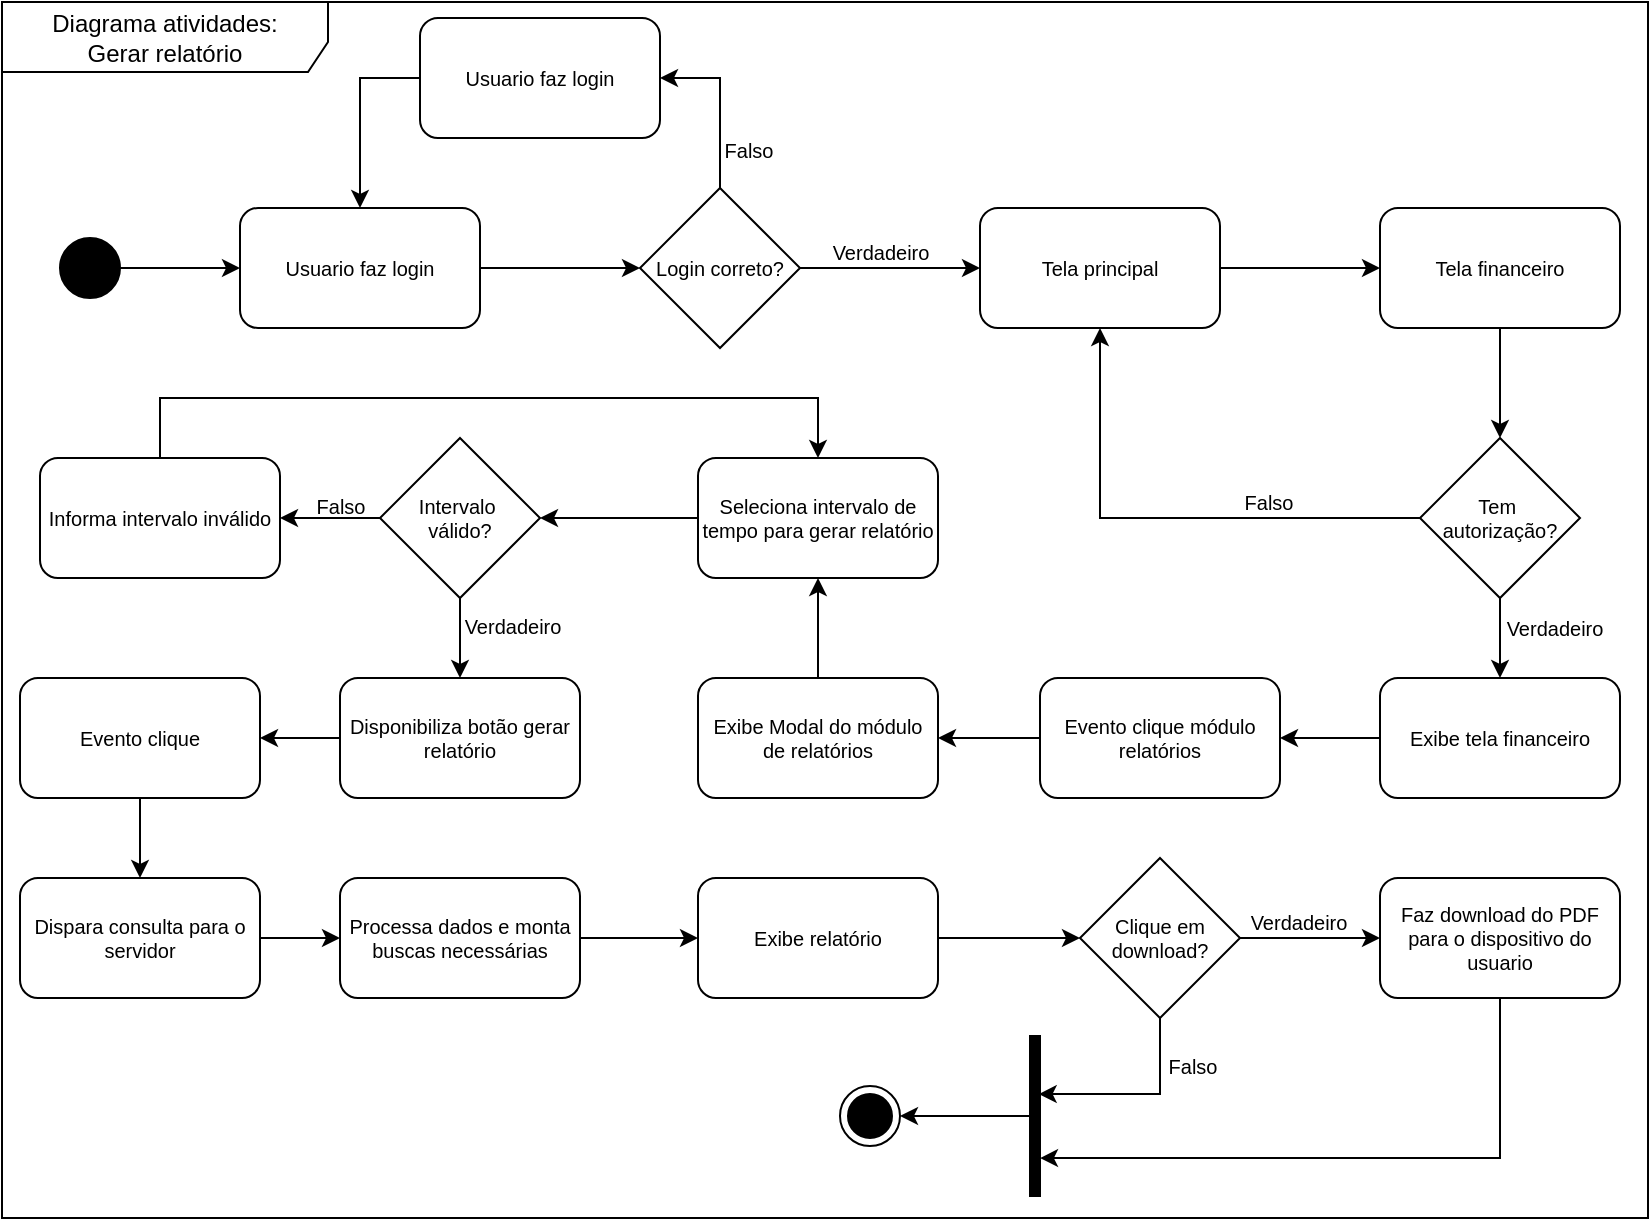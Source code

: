 <mxfile version="25.0.1">
  <diagram name="Page-1" id="P2yEPsJlVXhFW97qSKai">
    <mxGraphModel dx="1434" dy="778" grid="1" gridSize="10" guides="1" tooltips="1" connect="1" arrows="1" fold="1" page="1" pageScale="1" pageWidth="827" pageHeight="1169" math="0" shadow="0">
      <root>
        <mxCell id="0" />
        <mxCell id="1" parent="0" />
        <mxCell id="86fRKVhWkx9RXHk3TfbC-3" value="" style="edgeStyle=orthogonalEdgeStyle;rounded=0;orthogonalLoop=1;jettySize=auto;html=1;" edge="1" parent="1" source="86fRKVhWkx9RXHk3TfbC-1" target="86fRKVhWkx9RXHk3TfbC-2">
          <mxGeometry relative="1" as="geometry" />
        </mxCell>
        <mxCell id="86fRKVhWkx9RXHk3TfbC-1" value="" style="ellipse;fillColor=strokeColor;html=1;" vertex="1" parent="1">
          <mxGeometry x="30" y="120" width="30" height="30" as="geometry" />
        </mxCell>
        <mxCell id="86fRKVhWkx9RXHk3TfbC-5" value="" style="edgeStyle=orthogonalEdgeStyle;rounded=0;orthogonalLoop=1;jettySize=auto;html=1;" edge="1" parent="1" source="86fRKVhWkx9RXHk3TfbC-2" target="86fRKVhWkx9RXHk3TfbC-4">
          <mxGeometry relative="1" as="geometry" />
        </mxCell>
        <mxCell id="86fRKVhWkx9RXHk3TfbC-2" value="Usuario faz login" style="rounded=1;whiteSpace=wrap;html=1;fontSize=10;" vertex="1" parent="1">
          <mxGeometry x="120" y="105" width="120" height="60" as="geometry" />
        </mxCell>
        <mxCell id="86fRKVhWkx9RXHk3TfbC-10" style="edgeStyle=orthogonalEdgeStyle;rounded=0;orthogonalLoop=1;jettySize=auto;html=1;" edge="1" parent="1" source="86fRKVhWkx9RXHk3TfbC-4" target="86fRKVhWkx9RXHk3TfbC-7">
          <mxGeometry relative="1" as="geometry">
            <Array as="points">
              <mxPoint x="360" y="40" />
            </Array>
          </mxGeometry>
        </mxCell>
        <mxCell id="86fRKVhWkx9RXHk3TfbC-15" value="" style="edgeStyle=orthogonalEdgeStyle;rounded=0;orthogonalLoop=1;jettySize=auto;html=1;" edge="1" parent="1" source="86fRKVhWkx9RXHk3TfbC-4" target="86fRKVhWkx9RXHk3TfbC-14">
          <mxGeometry relative="1" as="geometry" />
        </mxCell>
        <mxCell id="86fRKVhWkx9RXHk3TfbC-4" value="Login correto?" style="rhombus;fontSize=10;" vertex="1" parent="1">
          <mxGeometry x="320" y="95" width="80" height="80" as="geometry" />
        </mxCell>
        <mxCell id="86fRKVhWkx9RXHk3TfbC-11" style="edgeStyle=orthogonalEdgeStyle;rounded=0;orthogonalLoop=1;jettySize=auto;html=1;entryX=0.5;entryY=0;entryDx=0;entryDy=0;" edge="1" parent="1" source="86fRKVhWkx9RXHk3TfbC-7" target="86fRKVhWkx9RXHk3TfbC-2">
          <mxGeometry relative="1" as="geometry">
            <Array as="points">
              <mxPoint x="180" y="40" />
            </Array>
          </mxGeometry>
        </mxCell>
        <mxCell id="86fRKVhWkx9RXHk3TfbC-7" value="Usuario faz login" style="rounded=1;whiteSpace=wrap;html=1;fontSize=10;" vertex="1" parent="1">
          <mxGeometry x="210" y="10" width="120" height="60" as="geometry" />
        </mxCell>
        <mxCell id="86fRKVhWkx9RXHk3TfbC-12" value="Falso" style="text;html=1;align=center;verticalAlign=middle;resizable=0;points=[];autosize=1;strokeColor=none;fillColor=none;fontSize=10;" vertex="1" parent="1">
          <mxGeometry x="349" y="61" width="50" height="30" as="geometry" />
        </mxCell>
        <mxCell id="86fRKVhWkx9RXHk3TfbC-18" value="" style="edgeStyle=orthogonalEdgeStyle;rounded=0;orthogonalLoop=1;jettySize=auto;html=1;" edge="1" parent="1" source="86fRKVhWkx9RXHk3TfbC-14" target="86fRKVhWkx9RXHk3TfbC-17">
          <mxGeometry relative="1" as="geometry" />
        </mxCell>
        <mxCell id="86fRKVhWkx9RXHk3TfbC-14" value="Tela principal" style="rounded=1;whiteSpace=wrap;html=1;fontSize=10;" vertex="1" parent="1">
          <mxGeometry x="490" y="105" width="120" height="60" as="geometry" />
        </mxCell>
        <mxCell id="86fRKVhWkx9RXHk3TfbC-16" value="Verdadeiro" style="text;html=1;align=center;verticalAlign=middle;resizable=0;points=[];autosize=1;strokeColor=none;fillColor=none;fontSize=10;" vertex="1" parent="1">
          <mxGeometry x="405" y="112" width="70" height="30" as="geometry" />
        </mxCell>
        <mxCell id="86fRKVhWkx9RXHk3TfbC-20" value="" style="edgeStyle=orthogonalEdgeStyle;rounded=0;orthogonalLoop=1;jettySize=auto;html=1;" edge="1" parent="1" source="86fRKVhWkx9RXHk3TfbC-17" target="86fRKVhWkx9RXHk3TfbC-19">
          <mxGeometry relative="1" as="geometry" />
        </mxCell>
        <mxCell id="86fRKVhWkx9RXHk3TfbC-17" value="Tela financeiro" style="rounded=1;whiteSpace=wrap;html=1;fontSize=10;" vertex="1" parent="1">
          <mxGeometry x="690" y="105" width="120" height="60" as="geometry" />
        </mxCell>
        <mxCell id="86fRKVhWkx9RXHk3TfbC-21" style="edgeStyle=orthogonalEdgeStyle;rounded=0;orthogonalLoop=1;jettySize=auto;html=1;" edge="1" parent="1" source="86fRKVhWkx9RXHk3TfbC-19" target="86fRKVhWkx9RXHk3TfbC-14">
          <mxGeometry relative="1" as="geometry" />
        </mxCell>
        <mxCell id="86fRKVhWkx9RXHk3TfbC-24" value="" style="edgeStyle=orthogonalEdgeStyle;rounded=0;orthogonalLoop=1;jettySize=auto;html=1;" edge="1" parent="1" source="86fRKVhWkx9RXHk3TfbC-19" target="86fRKVhWkx9RXHk3TfbC-23">
          <mxGeometry relative="1" as="geometry" />
        </mxCell>
        <mxCell id="86fRKVhWkx9RXHk3TfbC-19" value="Tem &#xa;autorização?" style="rhombus;fontSize=10;" vertex="1" parent="1">
          <mxGeometry x="710" y="220" width="80" height="80" as="geometry" />
        </mxCell>
        <mxCell id="86fRKVhWkx9RXHk3TfbC-22" value="Falso" style="text;html=1;align=center;verticalAlign=middle;resizable=0;points=[];autosize=1;strokeColor=none;fillColor=none;fontSize=10;" vertex="1" parent="1">
          <mxGeometry x="609" y="237" width="50" height="30" as="geometry" />
        </mxCell>
        <mxCell id="86fRKVhWkx9RXHk3TfbC-27" value="" style="edgeStyle=orthogonalEdgeStyle;rounded=0;orthogonalLoop=1;jettySize=auto;html=1;" edge="1" parent="1" source="86fRKVhWkx9RXHk3TfbC-23" target="86fRKVhWkx9RXHk3TfbC-26">
          <mxGeometry relative="1" as="geometry" />
        </mxCell>
        <mxCell id="86fRKVhWkx9RXHk3TfbC-23" value="Exibe tela financeiro" style="rounded=1;whiteSpace=wrap;html=1;fontSize=10;" vertex="1" parent="1">
          <mxGeometry x="690" y="340" width="120" height="60" as="geometry" />
        </mxCell>
        <mxCell id="86fRKVhWkx9RXHk3TfbC-25" value="Verdadeiro" style="text;html=1;align=center;verticalAlign=middle;resizable=0;points=[];autosize=1;strokeColor=none;fillColor=none;fontSize=10;" vertex="1" parent="1">
          <mxGeometry x="742" y="300" width="70" height="30" as="geometry" />
        </mxCell>
        <mxCell id="86fRKVhWkx9RXHk3TfbC-29" value="" style="edgeStyle=orthogonalEdgeStyle;rounded=0;orthogonalLoop=1;jettySize=auto;html=1;" edge="1" parent="1" source="86fRKVhWkx9RXHk3TfbC-26" target="86fRKVhWkx9RXHk3TfbC-28">
          <mxGeometry relative="1" as="geometry" />
        </mxCell>
        <mxCell id="86fRKVhWkx9RXHk3TfbC-26" value="Evento clique módulo relatórios" style="rounded=1;whiteSpace=wrap;html=1;fontSize=10;" vertex="1" parent="1">
          <mxGeometry x="520" y="340" width="120" height="60" as="geometry" />
        </mxCell>
        <mxCell id="86fRKVhWkx9RXHk3TfbC-31" value="" style="edgeStyle=orthogonalEdgeStyle;rounded=0;orthogonalLoop=1;jettySize=auto;html=1;" edge="1" parent="1" source="86fRKVhWkx9RXHk3TfbC-28" target="86fRKVhWkx9RXHk3TfbC-30">
          <mxGeometry relative="1" as="geometry" />
        </mxCell>
        <mxCell id="86fRKVhWkx9RXHk3TfbC-28" value="Exibe Modal do módulo de relatórios" style="rounded=1;whiteSpace=wrap;html=1;fontSize=10;" vertex="1" parent="1">
          <mxGeometry x="349" y="340" width="120" height="60" as="geometry" />
        </mxCell>
        <mxCell id="86fRKVhWkx9RXHk3TfbC-33" value="" style="edgeStyle=orthogonalEdgeStyle;rounded=0;orthogonalLoop=1;jettySize=auto;html=1;" edge="1" parent="1" source="86fRKVhWkx9RXHk3TfbC-30" target="86fRKVhWkx9RXHk3TfbC-32">
          <mxGeometry relative="1" as="geometry" />
        </mxCell>
        <mxCell id="86fRKVhWkx9RXHk3TfbC-30" value="Seleciona intervalo de tempo para gerar relatório" style="rounded=1;whiteSpace=wrap;html=1;fontSize=10;" vertex="1" parent="1">
          <mxGeometry x="349" y="230" width="120" height="60" as="geometry" />
        </mxCell>
        <mxCell id="86fRKVhWkx9RXHk3TfbC-36" value="" style="edgeStyle=orthogonalEdgeStyle;rounded=0;orthogonalLoop=1;jettySize=auto;html=1;" edge="1" parent="1" source="86fRKVhWkx9RXHk3TfbC-32" target="86fRKVhWkx9RXHk3TfbC-34">
          <mxGeometry relative="1" as="geometry" />
        </mxCell>
        <mxCell id="86fRKVhWkx9RXHk3TfbC-39" value="" style="edgeStyle=orthogonalEdgeStyle;rounded=0;orthogonalLoop=1;jettySize=auto;html=1;" edge="1" parent="1" source="86fRKVhWkx9RXHk3TfbC-32" target="86fRKVhWkx9RXHk3TfbC-38">
          <mxGeometry relative="1" as="geometry" />
        </mxCell>
        <mxCell id="86fRKVhWkx9RXHk3TfbC-32" value="Intervalo &#xa;válido?" style="rhombus;fontSize=10;" vertex="1" parent="1">
          <mxGeometry x="190" y="220" width="80" height="80" as="geometry" />
        </mxCell>
        <mxCell id="86fRKVhWkx9RXHk3TfbC-35" style="edgeStyle=orthogonalEdgeStyle;rounded=0;orthogonalLoop=1;jettySize=auto;html=1;" edge="1" parent="1" source="86fRKVhWkx9RXHk3TfbC-34" target="86fRKVhWkx9RXHk3TfbC-30">
          <mxGeometry relative="1" as="geometry">
            <Array as="points">
              <mxPoint x="80" y="200" />
              <mxPoint x="409" y="200" />
            </Array>
          </mxGeometry>
        </mxCell>
        <mxCell id="86fRKVhWkx9RXHk3TfbC-34" value="Informa intervalo inválido" style="rounded=1;whiteSpace=wrap;html=1;fontSize=10;" vertex="1" parent="1">
          <mxGeometry x="20" y="230" width="120" height="60" as="geometry" />
        </mxCell>
        <mxCell id="86fRKVhWkx9RXHk3TfbC-37" value="Falso" style="text;html=1;align=center;verticalAlign=middle;resizable=0;points=[];autosize=1;strokeColor=none;fillColor=none;fontSize=10;" vertex="1" parent="1">
          <mxGeometry x="145" y="239" width="50" height="30" as="geometry" />
        </mxCell>
        <mxCell id="86fRKVhWkx9RXHk3TfbC-42" value="" style="edgeStyle=orthogonalEdgeStyle;rounded=0;orthogonalLoop=1;jettySize=auto;html=1;" edge="1" parent="1" source="86fRKVhWkx9RXHk3TfbC-38" target="86fRKVhWkx9RXHk3TfbC-41">
          <mxGeometry relative="1" as="geometry" />
        </mxCell>
        <mxCell id="86fRKVhWkx9RXHk3TfbC-38" value="Disponibiliza botão gerar relatório" style="rounded=1;whiteSpace=wrap;html=1;fontSize=10;" vertex="1" parent="1">
          <mxGeometry x="170" y="340" width="120" height="60" as="geometry" />
        </mxCell>
        <mxCell id="86fRKVhWkx9RXHk3TfbC-40" value="Verdadeiro" style="text;html=1;align=center;verticalAlign=middle;resizable=0;points=[];autosize=1;strokeColor=none;fillColor=none;fontSize=10;" vertex="1" parent="1">
          <mxGeometry x="221" y="299" width="70" height="30" as="geometry" />
        </mxCell>
        <mxCell id="86fRKVhWkx9RXHk3TfbC-44" value="" style="edgeStyle=orthogonalEdgeStyle;rounded=0;orthogonalLoop=1;jettySize=auto;html=1;" edge="1" parent="1" source="86fRKVhWkx9RXHk3TfbC-41" target="86fRKVhWkx9RXHk3TfbC-43">
          <mxGeometry relative="1" as="geometry" />
        </mxCell>
        <mxCell id="86fRKVhWkx9RXHk3TfbC-41" value="Evento clique" style="rounded=1;whiteSpace=wrap;html=1;fontSize=10;" vertex="1" parent="1">
          <mxGeometry x="10" y="340" width="120" height="60" as="geometry" />
        </mxCell>
        <mxCell id="86fRKVhWkx9RXHk3TfbC-46" value="" style="edgeStyle=orthogonalEdgeStyle;rounded=0;orthogonalLoop=1;jettySize=auto;html=1;" edge="1" parent="1" source="86fRKVhWkx9RXHk3TfbC-43" target="86fRKVhWkx9RXHk3TfbC-45">
          <mxGeometry relative="1" as="geometry" />
        </mxCell>
        <mxCell id="86fRKVhWkx9RXHk3TfbC-43" value="Dispara consulta para o servidor" style="rounded=1;whiteSpace=wrap;html=1;fontSize=10;" vertex="1" parent="1">
          <mxGeometry x="10" y="440" width="120" height="60" as="geometry" />
        </mxCell>
        <mxCell id="86fRKVhWkx9RXHk3TfbC-48" value="" style="edgeStyle=orthogonalEdgeStyle;rounded=0;orthogonalLoop=1;jettySize=auto;html=1;" edge="1" parent="1" source="86fRKVhWkx9RXHk3TfbC-45" target="86fRKVhWkx9RXHk3TfbC-47">
          <mxGeometry relative="1" as="geometry" />
        </mxCell>
        <mxCell id="86fRKVhWkx9RXHk3TfbC-45" value="Processa dados e monta buscas necessárias" style="rounded=1;whiteSpace=wrap;html=1;fontSize=10;" vertex="1" parent="1">
          <mxGeometry x="170" y="440" width="120" height="60" as="geometry" />
        </mxCell>
        <mxCell id="86fRKVhWkx9RXHk3TfbC-50" value="" style="edgeStyle=orthogonalEdgeStyle;rounded=0;orthogonalLoop=1;jettySize=auto;html=1;" edge="1" parent="1" source="86fRKVhWkx9RXHk3TfbC-47" target="86fRKVhWkx9RXHk3TfbC-49">
          <mxGeometry relative="1" as="geometry" />
        </mxCell>
        <mxCell id="86fRKVhWkx9RXHk3TfbC-47" value="Exibe relatório" style="rounded=1;whiteSpace=wrap;html=1;fontSize=10;" vertex="1" parent="1">
          <mxGeometry x="349" y="440" width="120" height="60" as="geometry" />
        </mxCell>
        <mxCell id="86fRKVhWkx9RXHk3TfbC-52" value="" style="edgeStyle=orthogonalEdgeStyle;rounded=0;orthogonalLoop=1;jettySize=auto;html=1;" edge="1" parent="1" source="86fRKVhWkx9RXHk3TfbC-49" target="86fRKVhWkx9RXHk3TfbC-51">
          <mxGeometry relative="1" as="geometry" />
        </mxCell>
        <mxCell id="86fRKVhWkx9RXHk3TfbC-49" value="Clique em&#xa;download?" style="rhombus;fontSize=10;" vertex="1" parent="1">
          <mxGeometry x="540" y="430" width="80" height="80" as="geometry" />
        </mxCell>
        <mxCell id="86fRKVhWkx9RXHk3TfbC-51" value="Faz download do PDF para o dispositivo do usuario" style="rounded=1;whiteSpace=wrap;html=1;fontSize=10;" vertex="1" parent="1">
          <mxGeometry x="690" y="440" width="120" height="60" as="geometry" />
        </mxCell>
        <mxCell id="86fRKVhWkx9RXHk3TfbC-53" value="Verdadeiro" style="text;html=1;align=center;verticalAlign=middle;resizable=0;points=[];autosize=1;strokeColor=none;fillColor=none;fontSize=10;" vertex="1" parent="1">
          <mxGeometry x="614" y="447" width="70" height="30" as="geometry" />
        </mxCell>
        <mxCell id="86fRKVhWkx9RXHk3TfbC-56" value="Falso" style="text;html=1;align=center;verticalAlign=middle;resizable=0;points=[];autosize=1;strokeColor=none;fillColor=none;fontSize=10;" vertex="1" parent="1">
          <mxGeometry x="571" y="519" width="50" height="30" as="geometry" />
        </mxCell>
        <mxCell id="86fRKVhWkx9RXHk3TfbC-57" value="" style="ellipse;html=1;shape=endState;fillColor=strokeColor;" vertex="1" parent="1">
          <mxGeometry x="420" y="544" width="30" height="30" as="geometry" />
        </mxCell>
        <mxCell id="86fRKVhWkx9RXHk3TfbC-65" value="" style="edgeStyle=orthogonalEdgeStyle;rounded=0;orthogonalLoop=1;jettySize=auto;html=1;" edge="1" parent="1" source="86fRKVhWkx9RXHk3TfbC-59" target="86fRKVhWkx9RXHk3TfbC-57">
          <mxGeometry relative="1" as="geometry" />
        </mxCell>
        <mxCell id="86fRKVhWkx9RXHk3TfbC-59" value="" style="html=1;points=[];perimeter=orthogonalPerimeter;fillColor=strokeColor;rotation=0;" vertex="1" parent="1">
          <mxGeometry x="515" y="519" width="5" height="80" as="geometry" />
        </mxCell>
        <mxCell id="86fRKVhWkx9RXHk3TfbC-63" style="edgeStyle=orthogonalEdgeStyle;rounded=0;orthogonalLoop=1;jettySize=auto;html=1;entryX=0.867;entryY=0.363;entryDx=0;entryDy=0;entryPerimeter=0;" edge="1" parent="1" source="86fRKVhWkx9RXHk3TfbC-49" target="86fRKVhWkx9RXHk3TfbC-59">
          <mxGeometry relative="1" as="geometry">
            <Array as="points">
              <mxPoint x="580" y="548" />
            </Array>
          </mxGeometry>
        </mxCell>
        <mxCell id="86fRKVhWkx9RXHk3TfbC-64" style="edgeStyle=orthogonalEdgeStyle;rounded=0;orthogonalLoop=1;jettySize=auto;html=1;entryX=1;entryY=0.763;entryDx=0;entryDy=0;entryPerimeter=0;" edge="1" parent="1" source="86fRKVhWkx9RXHk3TfbC-51" target="86fRKVhWkx9RXHk3TfbC-59">
          <mxGeometry relative="1" as="geometry">
            <Array as="points">
              <mxPoint x="750" y="580" />
            </Array>
          </mxGeometry>
        </mxCell>
        <mxCell id="86fRKVhWkx9RXHk3TfbC-66" value="Diagrama atividades:&lt;div&gt;Gerar relatório&lt;/div&gt;" style="shape=umlFrame;whiteSpace=wrap;html=1;pointerEvents=0;recursiveResize=0;container=1;collapsible=0;width=163;height=35;" vertex="1" parent="1">
          <mxGeometry x="1" y="2" width="823" height="608" as="geometry" />
        </mxCell>
      </root>
    </mxGraphModel>
  </diagram>
</mxfile>
